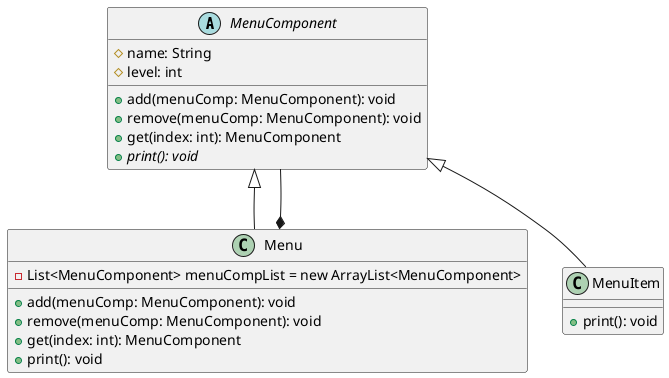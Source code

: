 @startuml
'https://plantuml.com/class-diagram

abstract class MenuComponent {
    # name: String
    # level: int
    + add(menuComp: MenuComponent): void
    + remove(menuComp: MenuComponent): void
    + get(index: int): MenuComponent
    + {abstract} print(): void
}
class Menu {
    - List<MenuComponent> menuCompList = new ArrayList<MenuComponent>
    + add(menuComp: MenuComponent): void
    + remove(menuComp: MenuComponent): void
    + get(index: int): MenuComponent
    + print(): void
}
Menu -up-|> MenuComponent
MenuComponent --* Menu
class MenuItem {
    + print(): void
}
MenuItem -up-|> MenuComponent

@enduml